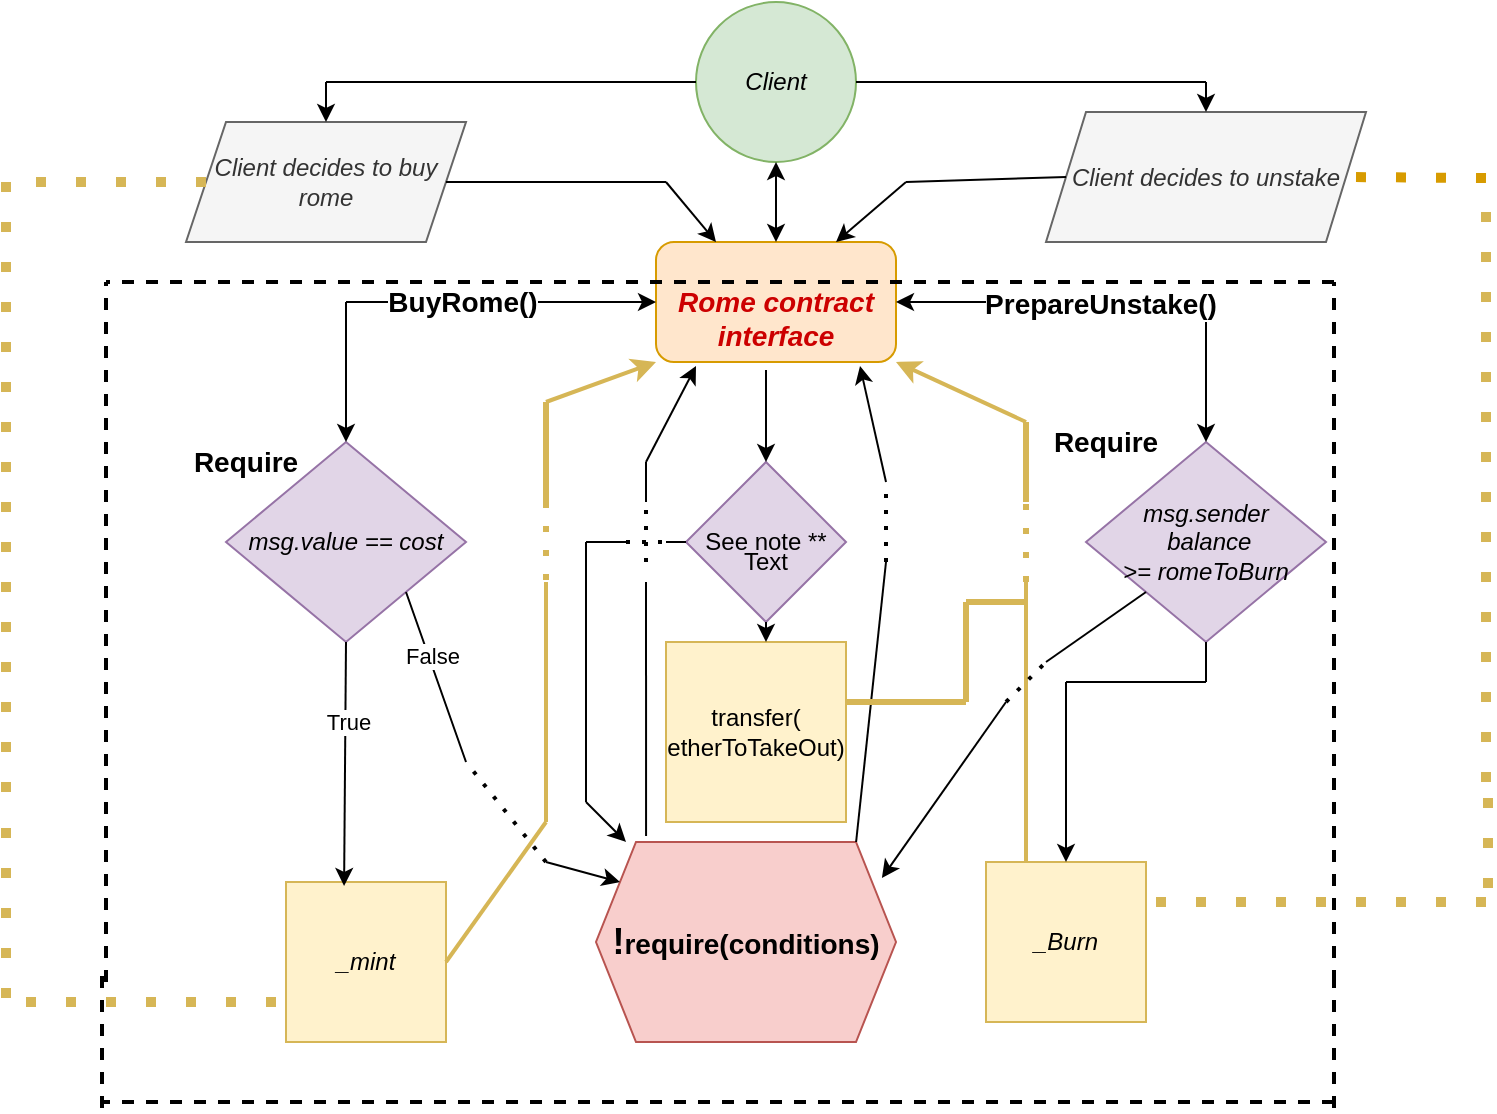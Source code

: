 <mxfile version="14.0.0" type="github">
  <diagram id="iFIZnLEczgb63piqEL-i" name="Page-1">
    <mxGraphModel dx="1422" dy="730" grid="1" gridSize="11" guides="1" tooltips="1" connect="1" arrows="1" fold="1" page="1" pageScale="1" pageWidth="850" pageHeight="1100" math="0" shadow="0">
      <root>
        <mxCell id="0" />
        <mxCell id="1" parent="0" />
        <mxCell id="eHhKGv7cr_-_3nfnqAhB-1" value="Client" style="ellipse;whiteSpace=wrap;html=1;aspect=fixed;fillColor=#d5e8d4;strokeColor=#82b366;fontStyle=2" vertex="1" parent="1">
          <mxGeometry x="385" y="30" width="80" height="80" as="geometry" />
        </mxCell>
        <mxCell id="eHhKGv7cr_-_3nfnqAhB-2" value="msg.value == cost" style="rhombus;whiteSpace=wrap;html=1;fillColor=#e1d5e7;strokeColor=#9673a6;fontStyle=2" vertex="1" parent="1">
          <mxGeometry x="150" y="250" width="120" height="100" as="geometry" />
        </mxCell>
        <mxCell id="eHhKGv7cr_-_3nfnqAhB-3" value="msg.sender&lt;br&gt;&amp;nbsp;balance&lt;br&gt;&amp;gt;= romeToBurn" style="rhombus;whiteSpace=wrap;html=1;fillColor=#e1d5e7;strokeColor=#9673a6;fontStyle=2" vertex="1" parent="1">
          <mxGeometry x="580" y="250" width="120" height="100" as="geometry" />
        </mxCell>
        <mxCell id="eHhKGv7cr_-_3nfnqAhB-5" value="&lt;b&gt;&lt;font color=&quot;#cc0000&quot; style=&quot;font-size: 14px&quot;&gt;&lt;br&gt;Rome contract&lt;br&gt;interface&lt;br&gt;&lt;/font&gt;&lt;/b&gt;" style="rounded=1;whiteSpace=wrap;html=1;fillColor=#ffe6cc;strokeColor=#d79b00;fontStyle=2" vertex="1" parent="1">
          <mxGeometry x="365" y="150" width="120" height="60" as="geometry" />
        </mxCell>
        <mxCell id="eHhKGv7cr_-_3nfnqAhB-6" value="" style="endArrow=classic;html=1;entryX=0.5;entryY=0;entryDx=0;entryDy=0;" edge="1" parent="1" target="eHhKGv7cr_-_3nfnqAhB-2">
          <mxGeometry width="50" height="50" relative="1" as="geometry">
            <mxPoint x="210" y="180" as="sourcePoint" />
            <mxPoint x="210" y="180" as="targetPoint" />
          </mxGeometry>
        </mxCell>
        <mxCell id="eHhKGv7cr_-_3nfnqAhB-11" value="" style="endArrow=none;html=1;" edge="1" parent="1">
          <mxGeometry width="50" height="50" relative="1" as="geometry">
            <mxPoint x="640" y="200" as="sourcePoint" />
            <mxPoint x="640" y="180" as="targetPoint" />
          </mxGeometry>
        </mxCell>
        <mxCell id="eHhKGv7cr_-_3nfnqAhB-13" value="" style="endArrow=classic;startArrow=classic;html=1;entryX=0.5;entryY=1;entryDx=0;entryDy=0;exitX=0.5;exitY=0;exitDx=0;exitDy=0;" edge="1" parent="1" source="eHhKGv7cr_-_3nfnqAhB-5" target="eHhKGv7cr_-_3nfnqAhB-1">
          <mxGeometry width="50" height="50" relative="1" as="geometry">
            <mxPoint x="400" y="400" as="sourcePoint" />
            <mxPoint x="450" y="350" as="targetPoint" />
          </mxGeometry>
        </mxCell>
        <mxCell id="eHhKGv7cr_-_3nfnqAhB-14" value="_mint" style="whiteSpace=wrap;html=1;aspect=fixed;fillColor=#fff2cc;strokeColor=#d6b656;fontStyle=2" vertex="1" parent="1">
          <mxGeometry x="180" y="470" width="80" height="80" as="geometry" />
        </mxCell>
        <mxCell id="eHhKGv7cr_-_3nfnqAhB-15" value="_Burn" style="whiteSpace=wrap;html=1;aspect=fixed;fontStyle=2;fillColor=#fff2cc;strokeColor=#d6b656;" vertex="1" parent="1">
          <mxGeometry x="530" y="460" width="80" height="80" as="geometry" />
        </mxCell>
        <mxCell id="eHhKGv7cr_-_3nfnqAhB-16" value="&lt;font&gt;&lt;b&gt;&lt;font style=&quot;font-size: 18px&quot;&gt;!&lt;/font&gt;&lt;span style=&quot;font-size: 14px&quot;&gt;require(conditions)&lt;/span&gt;&lt;/b&gt;&lt;/font&gt;" style="shape=hexagon;perimeter=hexagonPerimeter2;whiteSpace=wrap;html=1;fixedSize=1;fillColor=#f8cecc;strokeColor=#b85450;" vertex="1" parent="1">
          <mxGeometry x="335" y="450" width="150" height="100" as="geometry" />
        </mxCell>
        <mxCell id="eHhKGv7cr_-_3nfnqAhB-18" value="" style="endArrow=classic;html=1;entryX=0;entryY=0.5;entryDx=0;entryDy=0;" edge="1" parent="1" target="eHhKGv7cr_-_3nfnqAhB-5">
          <mxGeometry width="50" height="50" relative="1" as="geometry">
            <mxPoint x="210" y="180" as="sourcePoint" />
            <mxPoint x="450" y="240" as="targetPoint" />
          </mxGeometry>
        </mxCell>
        <mxCell id="eHhKGv7cr_-_3nfnqAhB-63" value="&lt;font style=&quot;font-size: 14px&quot;&gt;&lt;b&gt;BuyRome()&lt;/b&gt;&lt;/font&gt;" style="edgeLabel;html=1;align=center;verticalAlign=middle;resizable=0;points=[];" vertex="1" connectable="0" parent="eHhKGv7cr_-_3nfnqAhB-18">
          <mxGeometry x="-0.252" relative="1" as="geometry">
            <mxPoint as="offset" />
          </mxGeometry>
        </mxCell>
        <mxCell id="eHhKGv7cr_-_3nfnqAhB-20" value="" style="endArrow=classic;html=1;entryX=1;entryY=0.5;entryDx=0;entryDy=0;" edge="1" parent="1" target="eHhKGv7cr_-_3nfnqAhB-5">
          <mxGeometry width="50" height="50" relative="1" as="geometry">
            <mxPoint x="640" y="180" as="sourcePoint" />
            <mxPoint x="450" y="240" as="targetPoint" />
          </mxGeometry>
        </mxCell>
        <mxCell id="eHhKGv7cr_-_3nfnqAhB-22" value="&lt;font style=&quot;font-size: 14px&quot;&gt;&lt;b&gt;PrepareUnstake()&lt;/b&gt;&lt;/font&gt;" style="edgeLabel;html=1;align=center;verticalAlign=middle;resizable=0;points=[];" vertex="1" connectable="0" parent="eHhKGv7cr_-_3nfnqAhB-20">
          <mxGeometry x="-0.316" y="1" relative="1" as="geometry">
            <mxPoint as="offset" />
          </mxGeometry>
        </mxCell>
        <mxCell id="eHhKGv7cr_-_3nfnqAhB-23" value="Client decides to unstake" style="shape=parallelogram;perimeter=parallelogramPerimeter;whiteSpace=wrap;html=1;fixedSize=1;fillColor=#f5f5f5;strokeColor=#666666;fontColor=#333333;fontStyle=2" vertex="1" parent="1">
          <mxGeometry x="560" y="85" width="160" height="65" as="geometry" />
        </mxCell>
        <mxCell id="eHhKGv7cr_-_3nfnqAhB-24" value="Client decides to buy rome" style="shape=parallelogram;perimeter=parallelogramPerimeter;whiteSpace=wrap;html=1;fixedSize=1;fillColor=#f5f5f5;strokeColor=#666666;fontColor=#333333;fontStyle=2" vertex="1" parent="1">
          <mxGeometry x="130" y="90" width="140" height="60" as="geometry" />
        </mxCell>
        <mxCell id="eHhKGv7cr_-_3nfnqAhB-29" value="" style="endArrow=classic;html=1;entryX=0.5;entryY=0;entryDx=0;entryDy=0;" edge="1" parent="1" target="eHhKGv7cr_-_3nfnqAhB-24">
          <mxGeometry width="50" height="50" relative="1" as="geometry">
            <mxPoint x="200" y="80" as="sourcePoint" />
            <mxPoint x="210" y="70" as="targetPoint" />
            <Array as="points">
              <mxPoint x="200" y="70" />
            </Array>
          </mxGeometry>
        </mxCell>
        <mxCell id="eHhKGv7cr_-_3nfnqAhB-30" value="" style="endArrow=none;html=1;entryX=0;entryY=0.5;entryDx=0;entryDy=0;" edge="1" parent="1" target="eHhKGv7cr_-_3nfnqAhB-1">
          <mxGeometry width="50" height="50" relative="1" as="geometry">
            <mxPoint x="210" y="70" as="sourcePoint" />
            <mxPoint x="450" y="240" as="targetPoint" />
          </mxGeometry>
        </mxCell>
        <mxCell id="eHhKGv7cr_-_3nfnqAhB-31" value="" style="endArrow=none;html=1;exitX=1;exitY=0.5;exitDx=0;exitDy=0;" edge="1" parent="1" source="eHhKGv7cr_-_3nfnqAhB-1">
          <mxGeometry width="50" height="50" relative="1" as="geometry">
            <mxPoint x="400" y="290" as="sourcePoint" />
            <mxPoint x="620" y="70" as="targetPoint" />
          </mxGeometry>
        </mxCell>
        <mxCell id="eHhKGv7cr_-_3nfnqAhB-32" value="" style="endArrow=classic;html=1;entryX=0.5;entryY=0;entryDx=0;entryDy=0;" edge="1" parent="1" target="eHhKGv7cr_-_3nfnqAhB-23">
          <mxGeometry width="50" height="50" relative="1" as="geometry">
            <mxPoint x="640" y="70" as="sourcePoint" />
            <mxPoint x="450" y="240" as="targetPoint" />
          </mxGeometry>
        </mxCell>
        <mxCell id="eHhKGv7cr_-_3nfnqAhB-33" value="" style="endArrow=classic;html=1;entryX=0.25;entryY=0;entryDx=0;entryDy=0;" edge="1" parent="1" target="eHhKGv7cr_-_3nfnqAhB-5">
          <mxGeometry width="50" height="50" relative="1" as="geometry">
            <mxPoint x="370" y="120" as="sourcePoint" />
            <mxPoint x="350" y="120" as="targetPoint" />
          </mxGeometry>
        </mxCell>
        <mxCell id="eHhKGv7cr_-_3nfnqAhB-34" value="" style="endArrow=none;html=1;exitX=1;exitY=0.5;exitDx=0;exitDy=0;" edge="1" parent="1" source="eHhKGv7cr_-_3nfnqAhB-24">
          <mxGeometry width="50" height="50" relative="1" as="geometry">
            <mxPoint x="400" y="290" as="sourcePoint" />
            <mxPoint x="370" y="120" as="targetPoint" />
          </mxGeometry>
        </mxCell>
        <mxCell id="eHhKGv7cr_-_3nfnqAhB-35" value="" style="endArrow=classic;html=1;entryX=0.75;entryY=0;entryDx=0;entryDy=0;" edge="1" parent="1" target="eHhKGv7cr_-_3nfnqAhB-5">
          <mxGeometry width="50" height="50" relative="1" as="geometry">
            <mxPoint x="490" y="120" as="sourcePoint" />
            <mxPoint x="450" y="240" as="targetPoint" />
          </mxGeometry>
        </mxCell>
        <mxCell id="eHhKGv7cr_-_3nfnqAhB-36" value="" style="endArrow=none;html=1;entryX=0;entryY=0.5;entryDx=0;entryDy=0;" edge="1" parent="1" target="eHhKGv7cr_-_3nfnqAhB-23">
          <mxGeometry width="50" height="50" relative="1" as="geometry">
            <mxPoint x="490" y="120" as="sourcePoint" />
            <mxPoint x="450" y="240" as="targetPoint" />
          </mxGeometry>
        </mxCell>
        <mxCell id="eHhKGv7cr_-_3nfnqAhB-37" value="" style="endArrow=none;html=1;" edge="1" parent="1">
          <mxGeometry width="50" height="50" relative="1" as="geometry">
            <mxPoint x="200" y="70" as="sourcePoint" />
            <mxPoint x="220" y="70" as="targetPoint" />
          </mxGeometry>
        </mxCell>
        <mxCell id="eHhKGv7cr_-_3nfnqAhB-38" value="" style="endArrow=none;html=1;" edge="1" parent="1">
          <mxGeometry width="50" height="50" relative="1" as="geometry">
            <mxPoint x="620" y="70" as="sourcePoint" />
            <mxPoint x="630" y="70" as="targetPoint" />
          </mxGeometry>
        </mxCell>
        <mxCell id="eHhKGv7cr_-_3nfnqAhB-39" value="" style="endArrow=none;html=1;" edge="1" parent="1">
          <mxGeometry width="50" height="50" relative="1" as="geometry">
            <mxPoint x="640" y="70" as="sourcePoint" />
            <mxPoint x="630" y="70" as="targetPoint" />
          </mxGeometry>
        </mxCell>
        <mxCell id="eHhKGv7cr_-_3nfnqAhB-40" value="" style="endArrow=none;dashed=1;html=1;strokeWidth=2;" edge="1" parent="1">
          <mxGeometry width="50" height="50" relative="1" as="geometry">
            <mxPoint x="90" y="520" as="sourcePoint" />
            <mxPoint x="90" y="170" as="targetPoint" />
          </mxGeometry>
        </mxCell>
        <mxCell id="eHhKGv7cr_-_3nfnqAhB-41" value="" style="endArrow=none;dashed=1;html=1;strokeWidth=2;" edge="1" parent="1">
          <mxGeometry width="50" height="50" relative="1" as="geometry">
            <mxPoint x="704" y="520" as="sourcePoint" />
            <mxPoint x="704" y="170" as="targetPoint" />
          </mxGeometry>
        </mxCell>
        <mxCell id="eHhKGv7cr_-_3nfnqAhB-43" value="" style="endArrow=none;dashed=1;html=1;strokeWidth=2;" edge="1" parent="1">
          <mxGeometry width="50" height="50" relative="1" as="geometry">
            <mxPoint x="704" y="580" as="sourcePoint" />
            <mxPoint x="88" y="580" as="targetPoint" />
          </mxGeometry>
        </mxCell>
        <mxCell id="eHhKGv7cr_-_3nfnqAhB-44" value="" style="endArrow=none;dashed=1;html=1;strokeWidth=2;" edge="1" parent="1">
          <mxGeometry width="50" height="50" relative="1" as="geometry">
            <mxPoint x="704" y="170" as="sourcePoint" />
            <mxPoint x="90" y="170" as="targetPoint" />
          </mxGeometry>
        </mxCell>
        <mxCell id="eHhKGv7cr_-_3nfnqAhB-45" value="" style="endArrow=none;html=1;strokeWidth=1;" edge="1" parent="1">
          <mxGeometry width="50" height="50" relative="1" as="geometry">
            <mxPoint x="200" y="80" as="sourcePoint" />
            <mxPoint x="200" y="70" as="targetPoint" />
          </mxGeometry>
        </mxCell>
        <mxCell id="eHhKGv7cr_-_3nfnqAhB-47" value="" style="endArrow=none;dashed=1;html=1;dashPattern=1 3;strokeWidth=5;exitX=0;exitY=0.5;exitDx=0;exitDy=0;fillColor=#fff2cc;strokeColor=#d6b656;" edge="1" parent="1" source="eHhKGv7cr_-_3nfnqAhB-24">
          <mxGeometry width="50" height="50" relative="1" as="geometry">
            <mxPoint x="400" y="290" as="sourcePoint" />
            <mxPoint x="40" y="120" as="targetPoint" />
          </mxGeometry>
        </mxCell>
        <mxCell id="eHhKGv7cr_-_3nfnqAhB-48" value="" style="endArrow=none;dashed=1;html=1;dashPattern=1 3;strokeWidth=5;fillColor=#fff2cc;strokeColor=#d6b656;" edge="1" parent="1">
          <mxGeometry width="50" height="50" relative="1" as="geometry">
            <mxPoint x="40" y="120" as="sourcePoint" />
            <mxPoint x="40" y="430" as="targetPoint" />
          </mxGeometry>
        </mxCell>
        <mxCell id="eHhKGv7cr_-_3nfnqAhB-49" value="" style="endArrow=none;dashed=1;html=1;dashPattern=1 3;strokeWidth=5;entryX=0;entryY=0.75;entryDx=0;entryDy=0;shadow=0;fillColor=#fff2cc;strokeColor=#d6b656;" edge="1" parent="1" target="eHhKGv7cr_-_3nfnqAhB-14">
          <mxGeometry width="50" height="50" relative="1" as="geometry">
            <mxPoint x="50" y="530" as="sourcePoint" />
            <mxPoint x="160" y="430" as="targetPoint" />
            <Array as="points">
              <mxPoint x="120" y="530" />
            </Array>
          </mxGeometry>
        </mxCell>
        <mxCell id="eHhKGv7cr_-_3nfnqAhB-50" value="" style="endArrow=none;dashed=1;html=1;dashPattern=1 3;strokeWidth=5;shadow=0;entryX=1;entryY=0.5;entryDx=0;entryDy=0;fillColor=#ffe6cc;strokeColor=#d79b00;" edge="1" parent="1" target="eHhKGv7cr_-_3nfnqAhB-23">
          <mxGeometry width="50" height="50" relative="1" as="geometry">
            <mxPoint x="780" y="118" as="sourcePoint" />
            <mxPoint x="450" y="240" as="targetPoint" />
          </mxGeometry>
        </mxCell>
        <mxCell id="eHhKGv7cr_-_3nfnqAhB-51" value="" style="endArrow=none;dashed=1;html=1;dashPattern=1 3;strokeWidth=5;shadow=0;fillColor=#fff2cc;strokeColor=#d6b656;" edge="1" parent="1">
          <mxGeometry width="50" height="50" relative="1" as="geometry">
            <mxPoint x="780" y="420" as="sourcePoint" />
            <mxPoint x="780" y="120" as="targetPoint" />
          </mxGeometry>
        </mxCell>
        <mxCell id="eHhKGv7cr_-_3nfnqAhB-52" value="" style="endArrow=none;dashed=1;html=1;dashPattern=1 3;strokeWidth=5;shadow=0;entryX=1;entryY=0.25;entryDx=0;entryDy=0;fillColor=#fff2cc;strokeColor=#d6b656;" edge="1" parent="1" target="eHhKGv7cr_-_3nfnqAhB-15">
          <mxGeometry width="50" height="50" relative="1" as="geometry">
            <mxPoint x="780" y="480" as="sourcePoint" />
            <mxPoint x="450" y="220" as="targetPoint" />
          </mxGeometry>
        </mxCell>
        <mxCell id="eHhKGv7cr_-_3nfnqAhB-53" value="&lt;font style=&quot;font-size: 14px&quot;&gt;Require&lt;/font&gt;" style="text;html=1;strokeColor=none;fillColor=none;align=center;verticalAlign=middle;whiteSpace=wrap;rounded=0;fontStyle=1" vertex="1" parent="1">
          <mxGeometry x="140" y="250" width="40" height="20" as="geometry" />
        </mxCell>
        <mxCell id="eHhKGv7cr_-_3nfnqAhB-54" value="&lt;font style=&quot;font-size: 14px&quot;&gt;Require&lt;/font&gt;" style="text;html=1;strokeColor=none;fillColor=none;align=center;verticalAlign=middle;whiteSpace=wrap;rounded=0;fontStyle=1" vertex="1" parent="1">
          <mxGeometry x="570" y="240" width="40" height="20" as="geometry" />
        </mxCell>
        <mxCell id="eHhKGv7cr_-_3nfnqAhB-55" value="" style="endArrow=classic;html=1;shadow=0;strokeWidth=1;exitX=0.5;exitY=1;exitDx=0;exitDy=0;entryX=0.363;entryY=0.025;entryDx=0;entryDy=0;entryPerimeter=0;" edge="1" parent="1" source="eHhKGv7cr_-_3nfnqAhB-2" target="eHhKGv7cr_-_3nfnqAhB-14">
          <mxGeometry width="50" height="50" relative="1" as="geometry">
            <mxPoint x="400" y="270" as="sourcePoint" />
            <mxPoint x="212" y="410" as="targetPoint" />
          </mxGeometry>
        </mxCell>
        <mxCell id="eHhKGv7cr_-_3nfnqAhB-119" value="True" style="edgeLabel;html=1;align=center;verticalAlign=middle;resizable=0;points=[];" vertex="1" connectable="0" parent="eHhKGv7cr_-_3nfnqAhB-55">
          <mxGeometry x="-0.344" y="1" relative="1" as="geometry">
            <mxPoint as="offset" />
          </mxGeometry>
        </mxCell>
        <mxCell id="eHhKGv7cr_-_3nfnqAhB-56" value="" style="endArrow=none;html=1;shadow=0;strokeWidth=1;entryX=0.5;entryY=1;entryDx=0;entryDy=0;" edge="1" parent="1" target="eHhKGv7cr_-_3nfnqAhB-3">
          <mxGeometry width="50" height="50" relative="1" as="geometry">
            <mxPoint x="640" y="370" as="sourcePoint" />
            <mxPoint x="450" y="220" as="targetPoint" />
          </mxGeometry>
        </mxCell>
        <mxCell id="eHhKGv7cr_-_3nfnqAhB-57" value="" style="endArrow=none;html=1;shadow=0;strokeWidth=1;" edge="1" parent="1">
          <mxGeometry width="50" height="50" relative="1" as="geometry">
            <mxPoint x="640" y="370" as="sourcePoint" />
            <mxPoint x="570" y="370" as="targetPoint" />
          </mxGeometry>
        </mxCell>
        <mxCell id="eHhKGv7cr_-_3nfnqAhB-58" value="" style="endArrow=classic;html=1;shadow=0;strokeWidth=1;" edge="1" parent="1" target="eHhKGv7cr_-_3nfnqAhB-15">
          <mxGeometry width="50" height="50" relative="1" as="geometry">
            <mxPoint x="570" y="370" as="sourcePoint" />
            <mxPoint x="450" y="220" as="targetPoint" />
          </mxGeometry>
        </mxCell>
        <mxCell id="eHhKGv7cr_-_3nfnqAhB-60" value="" style="endArrow=classic;html=1;shadow=0;strokeWidth=1;entryX=0.5;entryY=0;entryDx=0;entryDy=0;" edge="1" parent="1" target="eHhKGv7cr_-_3nfnqAhB-3">
          <mxGeometry width="50" height="50" relative="1" as="geometry">
            <mxPoint x="640" y="200" as="sourcePoint" />
            <mxPoint x="450" y="220" as="targetPoint" />
          </mxGeometry>
        </mxCell>
        <mxCell id="eHhKGv7cr_-_3nfnqAhB-64" value="" style="endArrow=classic;html=1;shadow=0;strokeWidth=1;entryX=0.08;entryY=0.2;entryDx=0;entryDy=0;entryPerimeter=0;" edge="1" parent="1" target="eHhKGv7cr_-_3nfnqAhB-16">
          <mxGeometry width="50" height="50" relative="1" as="geometry">
            <mxPoint x="310" y="460" as="sourcePoint" />
            <mxPoint x="340" y="470" as="targetPoint" />
          </mxGeometry>
        </mxCell>
        <mxCell id="eHhKGv7cr_-_3nfnqAhB-65" value="" style="endArrow=classic;html=1;shadow=0;strokeWidth=1;entryX=0.953;entryY=0.18;entryDx=0;entryDy=0;entryPerimeter=0;" edge="1" parent="1" target="eHhKGv7cr_-_3nfnqAhB-16">
          <mxGeometry width="50" height="50" relative="1" as="geometry">
            <mxPoint x="540" y="380" as="sourcePoint" />
            <mxPoint x="440" y="370" as="targetPoint" />
          </mxGeometry>
        </mxCell>
        <mxCell id="eHhKGv7cr_-_3nfnqAhB-66" value="" style="endArrow=classic;html=1;shadow=0;strokeWidth=1;" edge="1" parent="1">
          <mxGeometry width="50" height="50" relative="1" as="geometry">
            <mxPoint x="360" y="260" as="sourcePoint" />
            <mxPoint x="385" y="212" as="targetPoint" />
          </mxGeometry>
        </mxCell>
        <mxCell id="eHhKGv7cr_-_3nfnqAhB-67" value="" style="endArrow=classic;html=1;shadow=0;strokeWidth=1;entryX=0.85;entryY=1.033;entryDx=0;entryDy=0;entryPerimeter=0;" edge="1" parent="1" target="eHhKGv7cr_-_3nfnqAhB-5">
          <mxGeometry width="50" height="50" relative="1" as="geometry">
            <mxPoint x="480" y="270" as="sourcePoint" />
            <mxPoint x="450" y="210" as="targetPoint" />
          </mxGeometry>
        </mxCell>
        <mxCell id="eHhKGv7cr_-_3nfnqAhB-68" value="" style="endArrow=classic;html=1;shadow=0;strokeWidth=2;entryX=0;entryY=1;entryDx=0;entryDy=0;fillColor=#fff2cc;strokeColor=#d6b656;" edge="1" parent="1" target="eHhKGv7cr_-_3nfnqAhB-5">
          <mxGeometry width="50" height="50" relative="1" as="geometry">
            <mxPoint x="310" y="230" as="sourcePoint" />
            <mxPoint x="310" y="440" as="targetPoint" />
          </mxGeometry>
        </mxCell>
        <mxCell id="eHhKGv7cr_-_3nfnqAhB-69" value="" style="endArrow=none;html=1;shadow=0;strokeWidth=3;fillColor=#fff2cc;strokeColor=#d6b656;" edge="1" parent="1">
          <mxGeometry width="50" height="50" relative="1" as="geometry">
            <mxPoint x="310" y="280" as="sourcePoint" />
            <mxPoint x="310" y="230" as="targetPoint" />
          </mxGeometry>
        </mxCell>
        <mxCell id="eHhKGv7cr_-_3nfnqAhB-70" value="" style="endArrow=none;dashed=1;html=1;dashPattern=1 3;strokeWidth=3;shadow=0;fillColor=#fff2cc;strokeColor=#d6b656;" edge="1" parent="1">
          <mxGeometry width="50" height="50" relative="1" as="geometry">
            <mxPoint x="310" y="280" as="sourcePoint" />
            <mxPoint x="310" y="320" as="targetPoint" />
          </mxGeometry>
        </mxCell>
        <mxCell id="eHhKGv7cr_-_3nfnqAhB-71" value="" style="endArrow=none;html=1;shadow=0;strokeWidth=2;fillColor=#fff2cc;strokeColor=#d6b656;" edge="1" parent="1">
          <mxGeometry width="50" height="50" relative="1" as="geometry">
            <mxPoint x="310" y="440" as="sourcePoint" />
            <mxPoint x="310" y="320" as="targetPoint" />
          </mxGeometry>
        </mxCell>
        <mxCell id="eHhKGv7cr_-_3nfnqAhB-72" value="" style="endArrow=none;html=1;shadow=0;strokeWidth=2;exitX=1;exitY=0.5;exitDx=0;exitDy=0;fillColor=#fff2cc;strokeColor=#d6b656;" edge="1" parent="1" source="eHhKGv7cr_-_3nfnqAhB-14">
          <mxGeometry width="50" height="50" relative="1" as="geometry">
            <mxPoint x="400" y="340" as="sourcePoint" />
            <mxPoint x="310" y="440" as="targetPoint" />
          </mxGeometry>
        </mxCell>
        <mxCell id="eHhKGv7cr_-_3nfnqAhB-73" value="" style="endArrow=none;html=1;shadow=0;strokeWidth=2;exitX=0.25;exitY=0;exitDx=0;exitDy=0;fillColor=#fff2cc;strokeColor=#d6b656;" edge="1" parent="1" source="eHhKGv7cr_-_3nfnqAhB-15">
          <mxGeometry width="50" height="50" relative="1" as="geometry">
            <mxPoint x="400" y="340" as="sourcePoint" />
            <mxPoint x="550" y="320" as="targetPoint" />
          </mxGeometry>
        </mxCell>
        <mxCell id="eHhKGv7cr_-_3nfnqAhB-74" value="" style="endArrow=none;dashed=1;html=1;dashPattern=1 3;strokeWidth=3;shadow=0;fillColor=#fff2cc;strokeColor=#d6b656;" edge="1" parent="1">
          <mxGeometry width="50" height="50" relative="1" as="geometry">
            <mxPoint x="550" y="320" as="sourcePoint" />
            <mxPoint x="550" y="280" as="targetPoint" />
          </mxGeometry>
        </mxCell>
        <mxCell id="eHhKGv7cr_-_3nfnqAhB-75" value="" style="endArrow=classic;html=1;shadow=0;strokeWidth=2;entryX=1;entryY=1;entryDx=0;entryDy=0;fillColor=#fff2cc;strokeColor=#d6b656;" edge="1" parent="1" target="eHhKGv7cr_-_3nfnqAhB-5">
          <mxGeometry width="50" height="50" relative="1" as="geometry">
            <mxPoint x="550" y="240" as="sourcePoint" />
            <mxPoint x="450" y="290" as="targetPoint" />
          </mxGeometry>
        </mxCell>
        <mxCell id="eHhKGv7cr_-_3nfnqAhB-76" value="" style="endArrow=none;html=1;shadow=0;strokeWidth=3;fillColor=#fff2cc;strokeColor=#d6b656;" edge="1" parent="1">
          <mxGeometry width="50" height="50" relative="1" as="geometry">
            <mxPoint x="550" y="280" as="sourcePoint" />
            <mxPoint x="550" y="240" as="targetPoint" />
          </mxGeometry>
        </mxCell>
        <mxCell id="eHhKGv7cr_-_3nfnqAhB-85" value="" style="endArrow=none;html=1;shadow=0;strokeWidth=1;exitX=0.167;exitY=-0.03;exitDx=0;exitDy=0;exitPerimeter=0;" edge="1" parent="1" source="eHhKGv7cr_-_3nfnqAhB-16">
          <mxGeometry width="50" height="50" relative="1" as="geometry">
            <mxPoint x="400" y="340" as="sourcePoint" />
            <mxPoint x="360" y="320" as="targetPoint" />
          </mxGeometry>
        </mxCell>
        <mxCell id="eHhKGv7cr_-_3nfnqAhB-91" value="" style="endArrow=none;html=1;shadow=0;strokeWidth=1;" edge="1" parent="1">
          <mxGeometry width="50" height="50" relative="1" as="geometry">
            <mxPoint x="360" y="280" as="sourcePoint" />
            <mxPoint x="360" y="260" as="targetPoint" />
          </mxGeometry>
        </mxCell>
        <mxCell id="eHhKGv7cr_-_3nfnqAhB-92" value="" style="endArrow=none;html=1;shadow=0;strokeWidth=1;exitX=0.867;exitY=0;exitDx=0;exitDy=0;exitPerimeter=0;" edge="1" parent="1" source="eHhKGv7cr_-_3nfnqAhB-16">
          <mxGeometry width="50" height="50" relative="1" as="geometry">
            <mxPoint x="400" y="340" as="sourcePoint" />
            <mxPoint x="480" y="310" as="targetPoint" />
          </mxGeometry>
        </mxCell>
        <mxCell id="eHhKGv7cr_-_3nfnqAhB-93" value="" style="endArrow=none;dashed=1;html=1;dashPattern=1 3;strokeWidth=2;shadow=0;" edge="1" parent="1">
          <mxGeometry width="50" height="50" relative="1" as="geometry">
            <mxPoint x="360" y="310" as="sourcePoint" />
            <mxPoint x="360" y="280" as="targetPoint" />
          </mxGeometry>
        </mxCell>
        <mxCell id="eHhKGv7cr_-_3nfnqAhB-94" value="" style="endArrow=none;dashed=1;html=1;dashPattern=1 3;strokeWidth=2;shadow=0;" edge="1" parent="1">
          <mxGeometry width="50" height="50" relative="1" as="geometry">
            <mxPoint x="480" y="310" as="sourcePoint" />
            <mxPoint x="480" y="270" as="targetPoint" />
          </mxGeometry>
        </mxCell>
        <mxCell id="eHhKGv7cr_-_3nfnqAhB-95" value="See note **" style="rhombus;whiteSpace=wrap;html=1;fillColor=#e1d5e7;strokeColor=#9673a6;" vertex="1" parent="1">
          <mxGeometry x="380" y="260" width="80" height="80" as="geometry" />
        </mxCell>
        <mxCell id="eHhKGv7cr_-_3nfnqAhB-96" value="" style="endArrow=none;dashed=1;html=1;dashPattern=1 3;strokeWidth=2;shadow=0;" edge="1" parent="1">
          <mxGeometry width="50" height="50" relative="1" as="geometry">
            <mxPoint x="310" y="460" as="sourcePoint" />
            <mxPoint x="270" y="410" as="targetPoint" />
          </mxGeometry>
        </mxCell>
        <mxCell id="eHhKGv7cr_-_3nfnqAhB-99" value="" style="endArrow=none;html=1;shadow=0;strokeWidth=1;exitX=1;exitY=1;exitDx=0;exitDy=0;" edge="1" parent="1" source="eHhKGv7cr_-_3nfnqAhB-2">
          <mxGeometry width="50" height="50" relative="1" as="geometry">
            <mxPoint x="400" y="340" as="sourcePoint" />
            <mxPoint x="270" y="410" as="targetPoint" />
          </mxGeometry>
        </mxCell>
        <mxCell id="eHhKGv7cr_-_3nfnqAhB-120" value="False" style="edgeLabel;html=1;align=center;verticalAlign=middle;resizable=0;points=[];" vertex="1" connectable="0" parent="eHhKGv7cr_-_3nfnqAhB-99">
          <mxGeometry x="-0.242" y="1" relative="1" as="geometry">
            <mxPoint as="offset" />
          </mxGeometry>
        </mxCell>
        <mxCell id="eHhKGv7cr_-_3nfnqAhB-100" value="" style="endArrow=none;dashed=1;html=1;dashPattern=1 3;strokeWidth=2;shadow=0;" edge="1" parent="1">
          <mxGeometry width="50" height="50" relative="1" as="geometry">
            <mxPoint x="540" y="380" as="sourcePoint" />
            <mxPoint x="560" y="360" as="targetPoint" />
          </mxGeometry>
        </mxCell>
        <mxCell id="eHhKGv7cr_-_3nfnqAhB-101" value="" style="endArrow=none;html=1;shadow=0;strokeWidth=1;entryX=0;entryY=1;entryDx=0;entryDy=0;" edge="1" parent="1" target="eHhKGv7cr_-_3nfnqAhB-3">
          <mxGeometry width="50" height="50" relative="1" as="geometry">
            <mxPoint x="560" y="360" as="sourcePoint" />
            <mxPoint x="450" y="290" as="targetPoint" />
          </mxGeometry>
        </mxCell>
        <mxCell id="eHhKGv7cr_-_3nfnqAhB-102" value="transfer(&lt;br&gt;etherToTakeOut)" style="whiteSpace=wrap;html=1;aspect=fixed;fillColor=#fff2cc;strokeColor=#d6b656;" vertex="1" parent="1">
          <mxGeometry x="370" y="350" width="90" height="90" as="geometry" />
        </mxCell>
        <mxCell id="eHhKGv7cr_-_3nfnqAhB-103" value="" style="endArrow=none;html=1;shadow=0;strokeWidth=1;" edge="1" parent="1">
          <mxGeometry width="50" height="50" relative="1" as="geometry">
            <mxPoint x="420" y="240" as="sourcePoint" />
            <mxPoint x="420" y="214" as="targetPoint" />
          </mxGeometry>
        </mxCell>
        <mxCell id="eHhKGv7cr_-_3nfnqAhB-104" value="" style="endArrow=classic;html=1;shadow=0;strokeWidth=1;entryX=0.5;entryY=0;entryDx=0;entryDy=0;" edge="1" parent="1" target="eHhKGv7cr_-_3nfnqAhB-95">
          <mxGeometry width="50" height="50" relative="1" as="geometry">
            <mxPoint x="420" y="240" as="sourcePoint" />
            <mxPoint x="450" y="290" as="targetPoint" />
          </mxGeometry>
        </mxCell>
        <mxCell id="eHhKGv7cr_-_3nfnqAhB-105" value="" style="endArrow=none;html=1;shadow=0;strokeWidth=1;exitX=0;exitY=0.5;exitDx=0;exitDy=0;" edge="1" parent="1" source="eHhKGv7cr_-_3nfnqAhB-95">
          <mxGeometry width="50" height="50" relative="1" as="geometry">
            <mxPoint x="400" y="340" as="sourcePoint" />
            <mxPoint x="370" y="300" as="targetPoint" />
          </mxGeometry>
        </mxCell>
        <mxCell id="eHhKGv7cr_-_3nfnqAhB-106" value="" style="endArrow=none;dashed=1;html=1;dashPattern=1 3;strokeWidth=2;shadow=0;" edge="1" parent="1">
          <mxGeometry width="50" height="50" relative="1" as="geometry">
            <mxPoint x="350" y="300" as="sourcePoint" />
            <mxPoint x="370" y="300" as="targetPoint" />
          </mxGeometry>
        </mxCell>
        <mxCell id="eHhKGv7cr_-_3nfnqAhB-107" value="" style="endArrow=none;html=1;shadow=0;strokeWidth=1;" edge="1" parent="1">
          <mxGeometry width="50" height="50" relative="1" as="geometry">
            <mxPoint x="350" y="300" as="sourcePoint" />
            <mxPoint x="340" y="300" as="targetPoint" />
          </mxGeometry>
        </mxCell>
        <mxCell id="eHhKGv7cr_-_3nfnqAhB-108" value="" style="endArrow=classic;html=1;shadow=0;strokeWidth=1;entryX=0.1;entryY=0;entryDx=0;entryDy=0;entryPerimeter=0;" edge="1" parent="1" target="eHhKGv7cr_-_3nfnqAhB-16">
          <mxGeometry width="50" height="50" relative="1" as="geometry">
            <mxPoint x="330" y="430" as="sourcePoint" />
            <mxPoint x="340" y="430" as="targetPoint" />
          </mxGeometry>
        </mxCell>
        <mxCell id="eHhKGv7cr_-_3nfnqAhB-109" value="" style="endArrow=none;html=1;shadow=0;strokeWidth=1;" edge="1" parent="1">
          <mxGeometry width="50" height="50" relative="1" as="geometry">
            <mxPoint x="330" y="300" as="sourcePoint" />
            <mxPoint x="330" y="430" as="targetPoint" />
          </mxGeometry>
        </mxCell>
        <mxCell id="eHhKGv7cr_-_3nfnqAhB-110" value="" style="endArrow=none;html=1;shadow=0;strokeWidth=1;" edge="1" parent="1">
          <mxGeometry width="50" height="50" relative="1" as="geometry">
            <mxPoint x="330" y="300" as="sourcePoint" />
            <mxPoint x="350" y="300" as="targetPoint" />
          </mxGeometry>
        </mxCell>
        <mxCell id="eHhKGv7cr_-_3nfnqAhB-111" value="" style="endArrow=classic;html=1;shadow=0;strokeWidth=1;exitX=0.5;exitY=1;exitDx=0;exitDy=0;" edge="1" parent="1" source="eHhKGv7cr_-_3nfnqAhB-95">
          <mxGeometry width="50" height="50" relative="1" as="geometry">
            <mxPoint x="400" y="340" as="sourcePoint" />
            <mxPoint x="420" y="350" as="targetPoint" />
          </mxGeometry>
        </mxCell>
        <mxCell id="eHhKGv7cr_-_3nfnqAhB-112" value="Text" style="text;html=1;strokeColor=none;fillColor=none;align=center;verticalAlign=middle;whiteSpace=wrap;rounded=0;" vertex="1" parent="1">
          <mxGeometry x="400" y="300" width="40" height="20" as="geometry" />
        </mxCell>
        <mxCell id="eHhKGv7cr_-_3nfnqAhB-115" value="" style="endArrow=none;html=1;shadow=0;strokeWidth=3;fillColor=#fff2cc;strokeColor=#d6b656;" edge="1" parent="1">
          <mxGeometry width="50" height="50" relative="1" as="geometry">
            <mxPoint x="460" y="380" as="sourcePoint" />
            <mxPoint x="520" y="380" as="targetPoint" />
          </mxGeometry>
        </mxCell>
        <mxCell id="eHhKGv7cr_-_3nfnqAhB-116" value="" style="endArrow=none;html=1;shadow=0;strokeWidth=3;fillColor=#fff2cc;strokeColor=#d6b656;" edge="1" parent="1">
          <mxGeometry width="50" height="50" relative="1" as="geometry">
            <mxPoint x="520" y="380" as="sourcePoint" />
            <mxPoint x="520" y="330" as="targetPoint" />
          </mxGeometry>
        </mxCell>
        <mxCell id="eHhKGv7cr_-_3nfnqAhB-117" value="" style="endArrow=none;html=1;shadow=0;strokeWidth=3;fillColor=#fff2cc;strokeColor=#d6b656;" edge="1" parent="1">
          <mxGeometry width="50" height="50" relative="1" as="geometry">
            <mxPoint x="520" y="330" as="sourcePoint" />
            <mxPoint x="550" y="330" as="targetPoint" />
            <Array as="points">
              <mxPoint x="540" y="330" />
            </Array>
          </mxGeometry>
        </mxCell>
        <mxCell id="eHhKGv7cr_-_3nfnqAhB-121" value="" style="endArrow=none;dashed=1;html=1;dashPattern=1 3;strokeWidth=5;shadow=0;fillColor=#fff2cc;strokeColor=#d6b656;" edge="1" parent="1">
          <mxGeometry width="50" height="50" relative="1" as="geometry">
            <mxPoint x="40" y="528" as="sourcePoint" />
            <mxPoint x="40" y="430" as="targetPoint" />
          </mxGeometry>
        </mxCell>
        <mxCell id="eHhKGv7cr_-_3nfnqAhB-122" value="" style="endArrow=none;dashed=1;html=1;dashPattern=1 3;strokeWidth=5;shadow=0;fillColor=#fff2cc;strokeColor=#d6b656;" edge="1" parent="1">
          <mxGeometry width="50" height="50" relative="1" as="geometry">
            <mxPoint x="781" y="473" as="sourcePoint" />
            <mxPoint x="781" y="418" as="targetPoint" />
          </mxGeometry>
        </mxCell>
        <mxCell id="eHhKGv7cr_-_3nfnqAhB-126" value="" style="endArrow=none;dashed=1;html=1;strokeWidth=2;" edge="1" parent="1">
          <mxGeometry width="50" height="50" relative="1" as="geometry">
            <mxPoint x="88" y="583" as="sourcePoint" />
            <mxPoint x="88" y="517" as="targetPoint" />
          </mxGeometry>
        </mxCell>
        <mxCell id="eHhKGv7cr_-_3nfnqAhB-127" value="" style="endArrow=none;dashed=1;html=1;strokeWidth=2;" edge="1" parent="1">
          <mxGeometry width="50" height="50" relative="1" as="geometry">
            <mxPoint x="704" y="583" as="sourcePoint" />
            <mxPoint x="704" y="517" as="targetPoint" />
          </mxGeometry>
        </mxCell>
      </root>
    </mxGraphModel>
  </diagram>
</mxfile>
